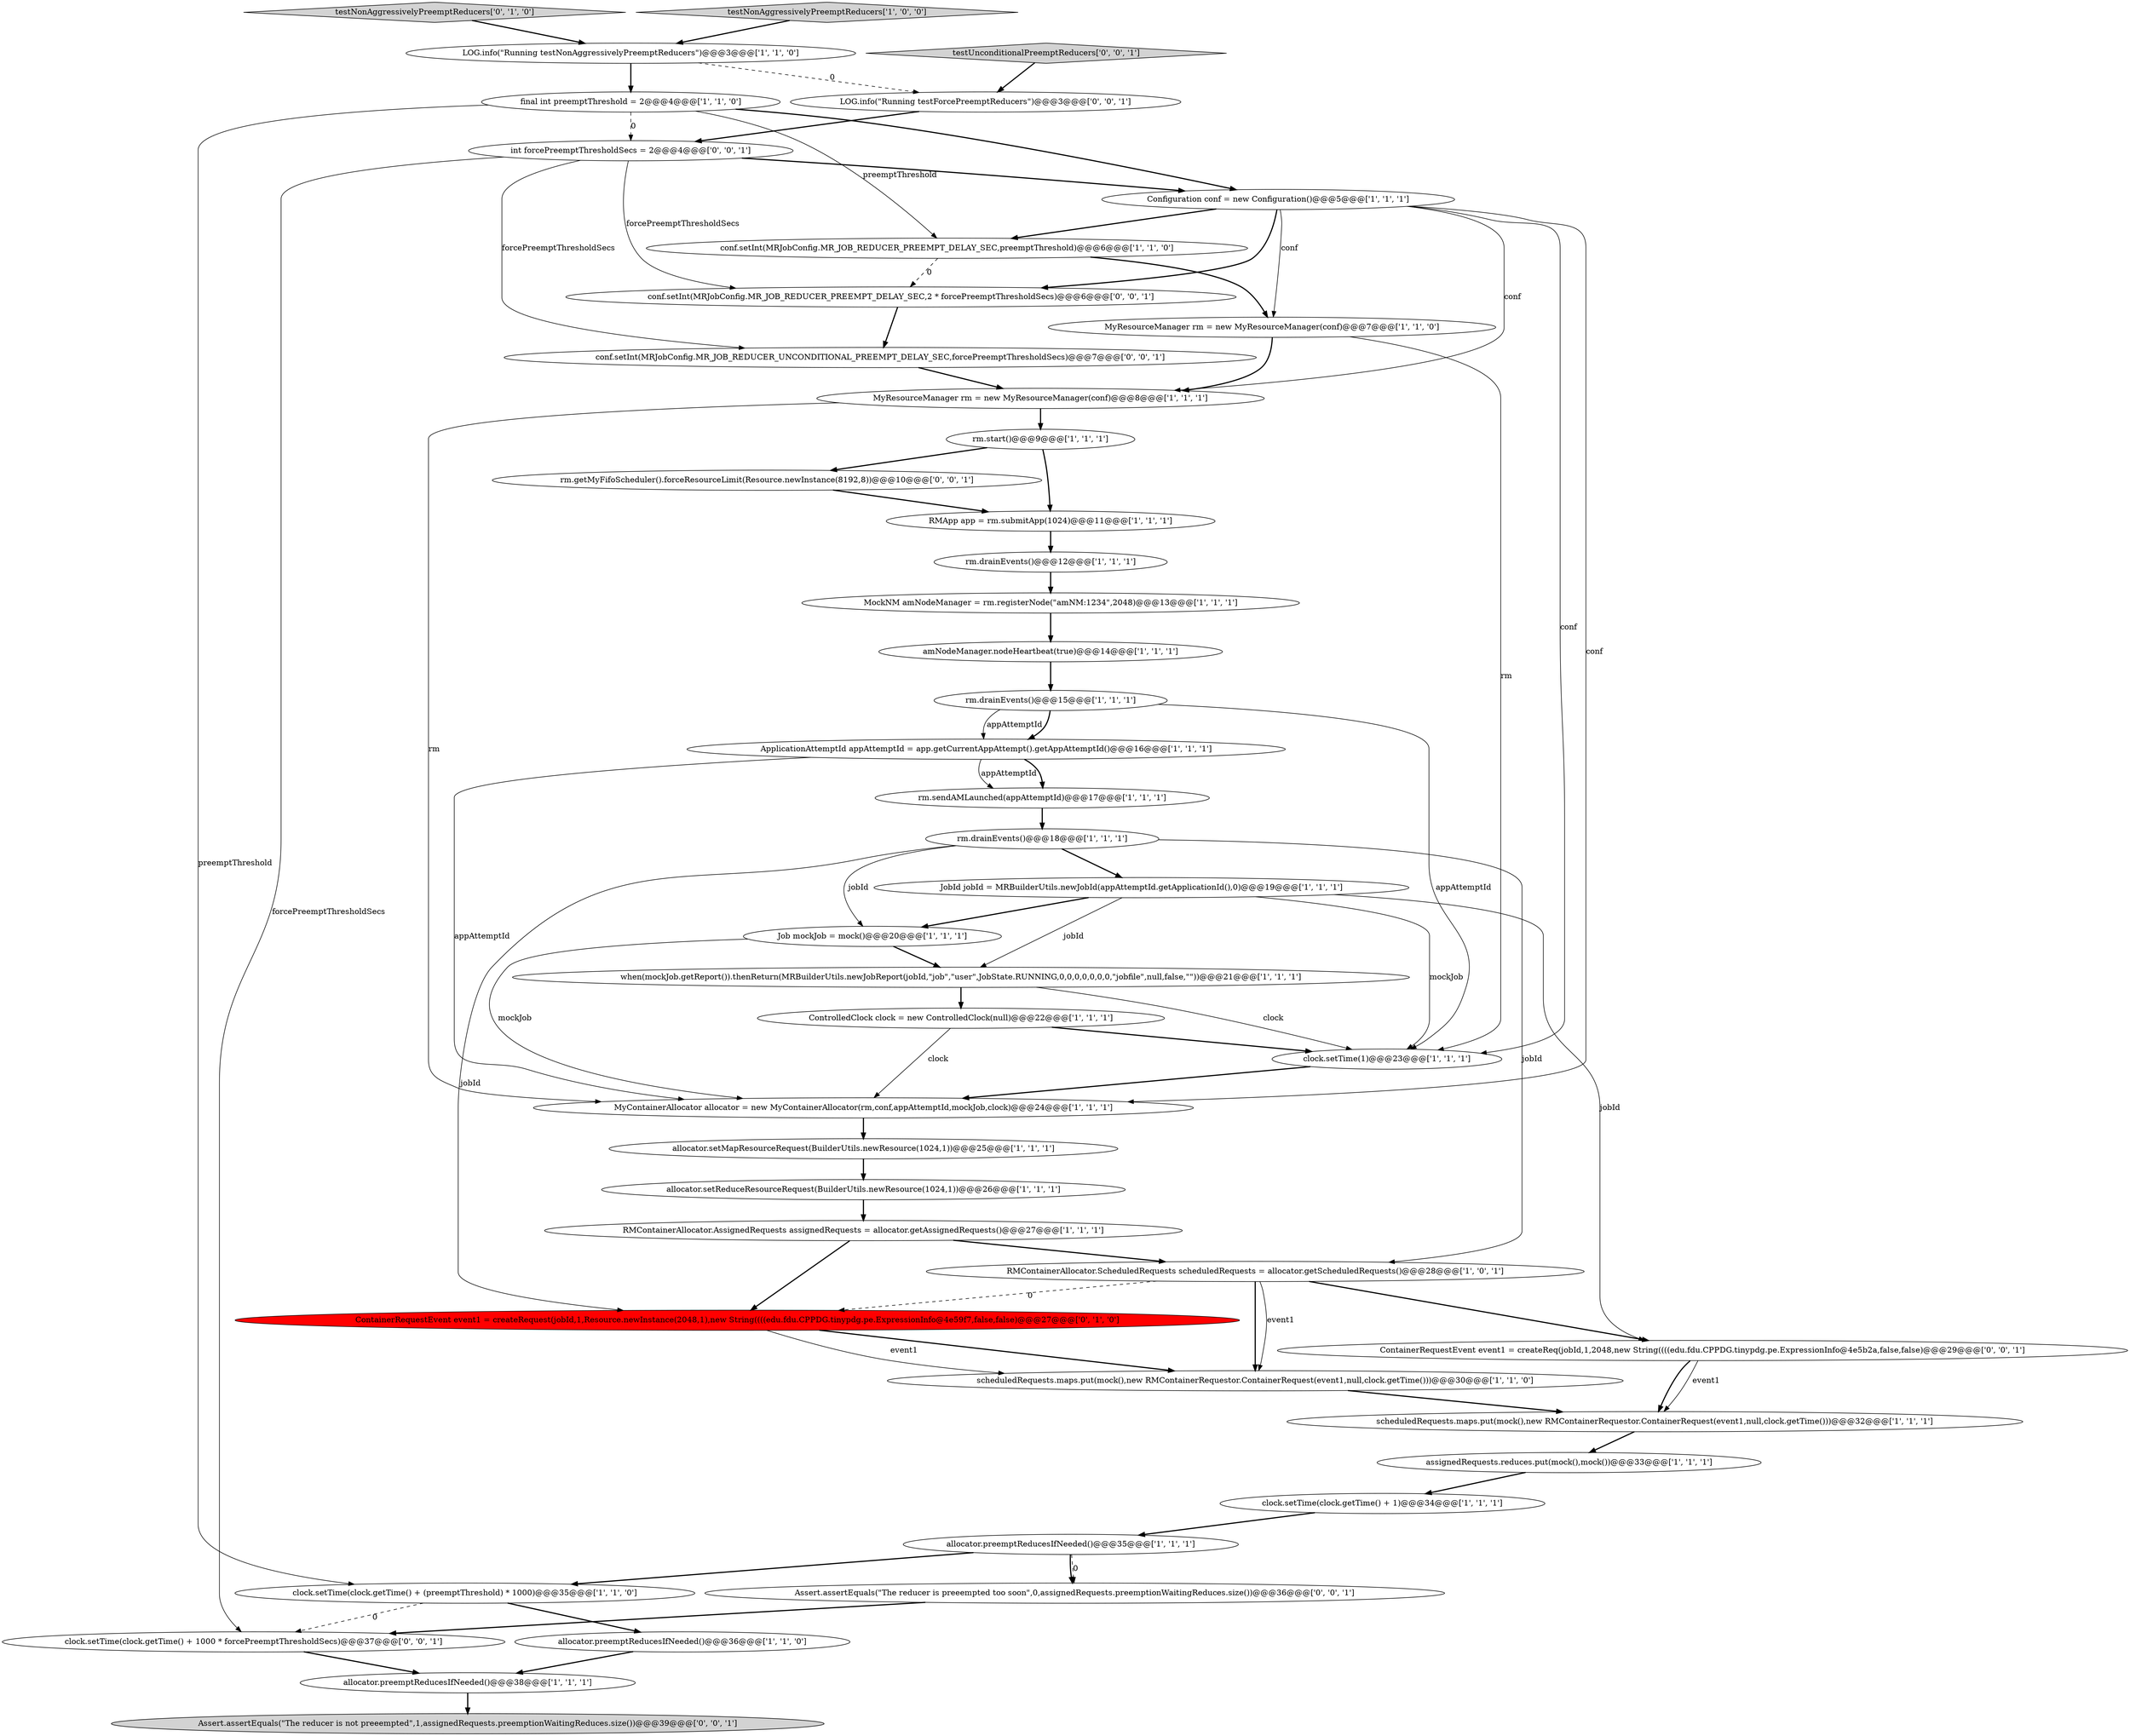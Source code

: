 digraph {
1 [style = filled, label = "JobId jobId = MRBuilderUtils.newJobId(appAttemptId.getApplicationId(),0)@@@19@@@['1', '1', '1']", fillcolor = white, shape = ellipse image = "AAA0AAABBB1BBB"];
2 [style = filled, label = "assignedRequests.reduces.put(mock(),mock())@@@33@@@['1', '1', '1']", fillcolor = white, shape = ellipse image = "AAA0AAABBB1BBB"];
27 [style = filled, label = "ApplicationAttemptId appAttemptId = app.getCurrentAppAttempt().getAppAttemptId()@@@16@@@['1', '1', '1']", fillcolor = white, shape = ellipse image = "AAA0AAABBB1BBB"];
40 [style = filled, label = "Assert.assertEquals(\"The reducer is preeempted too soon\",0,assignedRequests.preemptionWaitingReduces.size())@@@36@@@['0', '0', '1']", fillcolor = white, shape = ellipse image = "AAA0AAABBB3BBB"];
0 [style = filled, label = "allocator.setReduceResourceRequest(BuilderUtils.newResource(1024,1))@@@26@@@['1', '1', '1']", fillcolor = white, shape = ellipse image = "AAA0AAABBB1BBB"];
23 [style = filled, label = "rm.start()@@@9@@@['1', '1', '1']", fillcolor = white, shape = ellipse image = "AAA0AAABBB1BBB"];
5 [style = filled, label = "allocator.preemptReducesIfNeeded()@@@36@@@['1', '1', '0']", fillcolor = white, shape = ellipse image = "AAA0AAABBB1BBB"];
43 [style = filled, label = "conf.setInt(MRJobConfig.MR_JOB_REDUCER_UNCONDITIONAL_PREEMPT_DELAY_SEC,forcePreemptThresholdSecs)@@@7@@@['0', '0', '1']", fillcolor = white, shape = ellipse image = "AAA0AAABBB3BBB"];
31 [style = filled, label = "MyResourceManager rm = new MyResourceManager(conf)@@@8@@@['1', '1', '1']", fillcolor = white, shape = ellipse image = "AAA0AAABBB1BBB"];
3 [style = filled, label = "LOG.info(\"Running testNonAggressivelyPreemptReducers\")@@@3@@@['1', '1', '0']", fillcolor = white, shape = ellipse image = "AAA0AAABBB1BBB"];
34 [style = filled, label = "ContainerRequestEvent event1 = createRequest(jobId,1,Resource.newInstance(2048,1),new String((((edu.fdu.CPPDG.tinypdg.pe.ExpressionInfo@4e59f7,false,false)@@@27@@@['0', '1', '0']", fillcolor = red, shape = ellipse image = "AAA1AAABBB2BBB"];
14 [style = filled, label = "when(mockJob.getReport()).thenReturn(MRBuilderUtils.newJobReport(jobId,\"job\",\"user\",JobState.RUNNING,0,0,0,0,0,0,0,\"jobfile\",null,false,\"\"))@@@21@@@['1', '1', '1']", fillcolor = white, shape = ellipse image = "AAA0AAABBB1BBB"];
20 [style = filled, label = "rm.drainEvents()@@@18@@@['1', '1', '1']", fillcolor = white, shape = ellipse image = "AAA0AAABBB1BBB"];
21 [style = filled, label = "allocator.preemptReducesIfNeeded()@@@38@@@['1', '1', '1']", fillcolor = white, shape = ellipse image = "AAA0AAABBB1BBB"];
11 [style = filled, label = "rm.drainEvents()@@@12@@@['1', '1', '1']", fillcolor = white, shape = ellipse image = "AAA0AAABBB1BBB"];
15 [style = filled, label = "rm.sendAMLaunched(appAttemptId)@@@17@@@['1', '1', '1']", fillcolor = white, shape = ellipse image = "AAA0AAABBB1BBB"];
16 [style = filled, label = "RMContainerAllocator.ScheduledRequests scheduledRequests = allocator.getScheduledRequests()@@@28@@@['1', '0', '1']", fillcolor = white, shape = ellipse image = "AAA0AAABBB1BBB"];
18 [style = filled, label = "amNodeManager.nodeHeartbeat(true)@@@14@@@['1', '1', '1']", fillcolor = white, shape = ellipse image = "AAA0AAABBB1BBB"];
35 [style = filled, label = "testNonAggressivelyPreemptReducers['0', '1', '0']", fillcolor = lightgray, shape = diamond image = "AAA0AAABBB2BBB"];
17 [style = filled, label = "MyContainerAllocator allocator = new MyContainerAllocator(rm,conf,appAttemptId,mockJob,clock)@@@24@@@['1', '1', '1']", fillcolor = white, shape = ellipse image = "AAA0AAABBB1BBB"];
22 [style = filled, label = "scheduledRequests.maps.put(mock(),new RMContainerRequestor.ContainerRequest(event1,null,clock.getTime()))@@@32@@@['1', '1', '1']", fillcolor = white, shape = ellipse image = "AAA0AAABBB1BBB"];
13 [style = filled, label = "RMContainerAllocator.AssignedRequests assignedRequests = allocator.getAssignedRequests()@@@27@@@['1', '1', '1']", fillcolor = white, shape = ellipse image = "AAA0AAABBB1BBB"];
25 [style = filled, label = "MockNM amNodeManager = rm.registerNode(\"amNM:1234\",2048)@@@13@@@['1', '1', '1']", fillcolor = white, shape = ellipse image = "AAA0AAABBB1BBB"];
42 [style = filled, label = "Assert.assertEquals(\"The reducer is not preeempted\",1,assignedRequests.preemptionWaitingReduces.size())@@@39@@@['0', '0', '1']", fillcolor = lightgray, shape = ellipse image = "AAA0AAABBB3BBB"];
37 [style = filled, label = "rm.getMyFifoScheduler().forceResourceLimit(Resource.newInstance(8192,8))@@@10@@@['0', '0', '1']", fillcolor = white, shape = ellipse image = "AAA0AAABBB3BBB"];
33 [style = filled, label = "allocator.preemptReducesIfNeeded()@@@35@@@['1', '1', '1']", fillcolor = white, shape = ellipse image = "AAA0AAABBB1BBB"];
24 [style = filled, label = "clock.setTime(clock.getTime() + (preemptThreshold) * 1000)@@@35@@@['1', '1', '0']", fillcolor = white, shape = ellipse image = "AAA0AAABBB1BBB"];
30 [style = filled, label = "Configuration conf = new Configuration()@@@5@@@['1', '1', '1']", fillcolor = white, shape = ellipse image = "AAA0AAABBB1BBB"];
8 [style = filled, label = "clock.setTime(1)@@@23@@@['1', '1', '1']", fillcolor = white, shape = ellipse image = "AAA0AAABBB1BBB"];
7 [style = filled, label = "Job mockJob = mock()@@@20@@@['1', '1', '1']", fillcolor = white, shape = ellipse image = "AAA0AAABBB1BBB"];
6 [style = filled, label = "scheduledRequests.maps.put(mock(),new RMContainerRequestor.ContainerRequest(event1,null,clock.getTime()))@@@30@@@['1', '1', '0']", fillcolor = white, shape = ellipse image = "AAA0AAABBB1BBB"];
44 [style = filled, label = "conf.setInt(MRJobConfig.MR_JOB_REDUCER_PREEMPT_DELAY_SEC,2 * forcePreemptThresholdSecs)@@@6@@@['0', '0', '1']", fillcolor = white, shape = ellipse image = "AAA0AAABBB3BBB"];
29 [style = filled, label = "MyResourceManager rm = new MyResourceManager(conf)@@@7@@@['1', '1', '0']", fillcolor = white, shape = ellipse image = "AAA0AAABBB1BBB"];
19 [style = filled, label = "rm.drainEvents()@@@15@@@['1', '1', '1']", fillcolor = white, shape = ellipse image = "AAA0AAABBB1BBB"];
36 [style = filled, label = "int forcePreemptThresholdSecs = 2@@@4@@@['0', '0', '1']", fillcolor = white, shape = ellipse image = "AAA0AAABBB3BBB"];
4 [style = filled, label = "final int preemptThreshold = 2@@@4@@@['1', '1', '0']", fillcolor = white, shape = ellipse image = "AAA0AAABBB1BBB"];
39 [style = filled, label = "ContainerRequestEvent event1 = createReq(jobId,1,2048,new String((((edu.fdu.CPPDG.tinypdg.pe.ExpressionInfo@4e5b2a,false,false)@@@29@@@['0', '0', '1']", fillcolor = white, shape = ellipse image = "AAA0AAABBB3BBB"];
12 [style = filled, label = "testNonAggressivelyPreemptReducers['1', '0', '0']", fillcolor = lightgray, shape = diamond image = "AAA0AAABBB1BBB"];
38 [style = filled, label = "LOG.info(\"Running testForcePreemptReducers\")@@@3@@@['0', '0', '1']", fillcolor = white, shape = ellipse image = "AAA0AAABBB3BBB"];
9 [style = filled, label = "conf.setInt(MRJobConfig.MR_JOB_REDUCER_PREEMPT_DELAY_SEC,preemptThreshold)@@@6@@@['1', '1', '0']", fillcolor = white, shape = ellipse image = "AAA0AAABBB1BBB"];
10 [style = filled, label = "clock.setTime(clock.getTime() + 1)@@@34@@@['1', '1', '1']", fillcolor = white, shape = ellipse image = "AAA0AAABBB1BBB"];
32 [style = filled, label = "allocator.setMapResourceRequest(BuilderUtils.newResource(1024,1))@@@25@@@['1', '1', '1']", fillcolor = white, shape = ellipse image = "AAA0AAABBB1BBB"];
28 [style = filled, label = "RMApp app = rm.submitApp(1024)@@@11@@@['1', '1', '1']", fillcolor = white, shape = ellipse image = "AAA0AAABBB1BBB"];
41 [style = filled, label = "clock.setTime(clock.getTime() + 1000 * forcePreemptThresholdSecs)@@@37@@@['0', '0', '1']", fillcolor = white, shape = ellipse image = "AAA0AAABBB3BBB"];
26 [style = filled, label = "ControlledClock clock = new ControlledClock(null)@@@22@@@['1', '1', '1']", fillcolor = white, shape = ellipse image = "AAA0AAABBB1BBB"];
45 [style = filled, label = "testUnconditionalPreemptReducers['0', '0', '1']", fillcolor = lightgray, shape = diamond image = "AAA0AAABBB3BBB"];
1->8 [style = solid, label="mockJob"];
13->34 [style = bold, label=""];
33->40 [style = dashed, label="0"];
21->42 [style = bold, label=""];
31->23 [style = bold, label=""];
37->28 [style = bold, label=""];
22->2 [style = bold, label=""];
19->27 [style = solid, label="appAttemptId"];
0->13 [style = bold, label=""];
35->3 [style = bold, label=""];
14->8 [style = solid, label="clock"];
24->41 [style = dashed, label="0"];
4->24 [style = solid, label="preemptThreshold"];
6->22 [style = bold, label=""];
7->17 [style = solid, label="mockJob"];
16->6 [style = bold, label=""];
32->0 [style = bold, label=""];
28->11 [style = bold, label=""];
29->31 [style = bold, label=""];
41->21 [style = bold, label=""];
27->15 [style = solid, label="appAttemptId"];
25->18 [style = bold, label=""];
18->19 [style = bold, label=""];
3->38 [style = dashed, label="0"];
30->8 [style = solid, label="conf"];
38->36 [style = bold, label=""];
30->29 [style = solid, label="conf"];
30->9 [style = bold, label=""];
26->8 [style = bold, label=""];
30->17 [style = solid, label="conf"];
20->1 [style = bold, label=""];
17->32 [style = bold, label=""];
2->10 [style = bold, label=""];
3->4 [style = bold, label=""];
1->7 [style = bold, label=""];
13->16 [style = bold, label=""];
27->15 [style = bold, label=""];
4->9 [style = solid, label="preemptThreshold"];
44->43 [style = bold, label=""];
24->5 [style = bold, label=""];
20->34 [style = solid, label="jobId"];
19->8 [style = solid, label="appAttemptId"];
30->31 [style = solid, label="conf"];
7->14 [style = bold, label=""];
39->22 [style = bold, label=""];
23->28 [style = bold, label=""];
14->26 [style = bold, label=""];
8->17 [style = bold, label=""];
5->21 [style = bold, label=""];
1->39 [style = solid, label="jobId"];
36->30 [style = bold, label=""];
26->17 [style = solid, label="clock"];
16->34 [style = dashed, label="0"];
36->44 [style = solid, label="forcePreemptThresholdSecs"];
29->8 [style = solid, label="rm"];
23->37 [style = bold, label=""];
33->40 [style = bold, label=""];
20->16 [style = solid, label="jobId"];
4->30 [style = bold, label=""];
16->6 [style = solid, label="event1"];
4->36 [style = dashed, label="0"];
20->7 [style = solid, label="jobId"];
9->44 [style = dashed, label="0"];
15->20 [style = bold, label=""];
33->24 [style = bold, label=""];
19->27 [style = bold, label=""];
27->17 [style = solid, label="appAttemptId"];
34->6 [style = bold, label=""];
45->38 [style = bold, label=""];
40->41 [style = bold, label=""];
1->14 [style = solid, label="jobId"];
34->6 [style = solid, label="event1"];
39->22 [style = solid, label="event1"];
16->39 [style = bold, label=""];
10->33 [style = bold, label=""];
12->3 [style = bold, label=""];
36->43 [style = solid, label="forcePreemptThresholdSecs"];
31->17 [style = solid, label="rm"];
9->29 [style = bold, label=""];
30->44 [style = bold, label=""];
11->25 [style = bold, label=""];
43->31 [style = bold, label=""];
36->41 [style = solid, label="forcePreemptThresholdSecs"];
}

